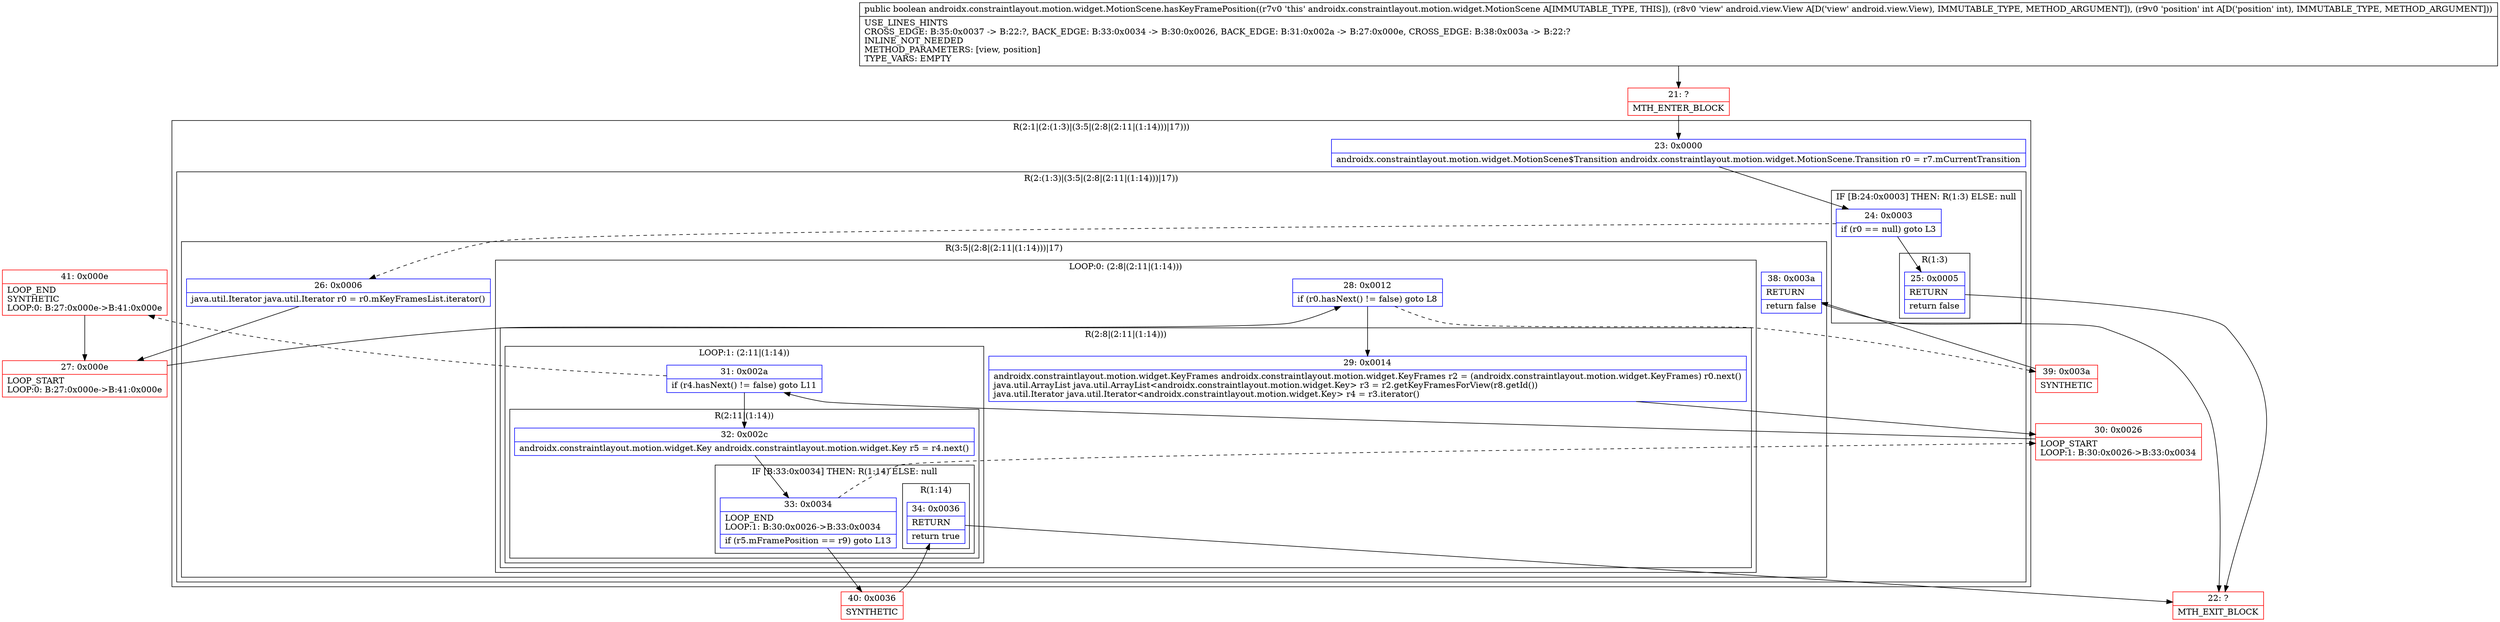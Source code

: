digraph "CFG forandroidx.constraintlayout.motion.widget.MotionScene.hasKeyFramePosition(Landroid\/view\/View;I)Z" {
subgraph cluster_Region_443897634 {
label = "R(2:1|(2:(1:3)|(3:5|(2:8|(2:11|(1:14)))|17)))";
node [shape=record,color=blue];
Node_23 [shape=record,label="{23\:\ 0x0000|androidx.constraintlayout.motion.widget.MotionScene$Transition androidx.constraintlayout.motion.widget.MotionScene.Transition r0 = r7.mCurrentTransition\l}"];
subgraph cluster_Region_1688403023 {
label = "R(2:(1:3)|(3:5|(2:8|(2:11|(1:14)))|17))";
node [shape=record,color=blue];
subgraph cluster_IfRegion_369170593 {
label = "IF [B:24:0x0003] THEN: R(1:3) ELSE: null";
node [shape=record,color=blue];
Node_24 [shape=record,label="{24\:\ 0x0003|if (r0 == null) goto L3\l}"];
subgraph cluster_Region_1137141642 {
label = "R(1:3)";
node [shape=record,color=blue];
Node_25 [shape=record,label="{25\:\ 0x0005|RETURN\l|return false\l}"];
}
}
subgraph cluster_Region_651815280 {
label = "R(3:5|(2:8|(2:11|(1:14)))|17)";
node [shape=record,color=blue];
Node_26 [shape=record,label="{26\:\ 0x0006|java.util.Iterator java.util.Iterator r0 = r0.mKeyFramesList.iterator()\l}"];
subgraph cluster_LoopRegion_2089312928 {
label = "LOOP:0: (2:8|(2:11|(1:14)))";
node [shape=record,color=blue];
Node_28 [shape=record,label="{28\:\ 0x0012|if (r0.hasNext() != false) goto L8\l}"];
subgraph cluster_Region_1291118164 {
label = "R(2:8|(2:11|(1:14)))";
node [shape=record,color=blue];
Node_29 [shape=record,label="{29\:\ 0x0014|androidx.constraintlayout.motion.widget.KeyFrames androidx.constraintlayout.motion.widget.KeyFrames r2 = (androidx.constraintlayout.motion.widget.KeyFrames) r0.next()\ljava.util.ArrayList java.util.ArrayList\<androidx.constraintlayout.motion.widget.Key\> r3 = r2.getKeyFramesForView(r8.getId())\ljava.util.Iterator java.util.Iterator\<androidx.constraintlayout.motion.widget.Key\> r4 = r3.iterator()\l}"];
subgraph cluster_LoopRegion_1387146107 {
label = "LOOP:1: (2:11|(1:14))";
node [shape=record,color=blue];
Node_31 [shape=record,label="{31\:\ 0x002a|if (r4.hasNext() != false) goto L11\l}"];
subgraph cluster_Region_1003870775 {
label = "R(2:11|(1:14))";
node [shape=record,color=blue];
Node_32 [shape=record,label="{32\:\ 0x002c|androidx.constraintlayout.motion.widget.Key androidx.constraintlayout.motion.widget.Key r5 = r4.next()\l}"];
subgraph cluster_IfRegion_74920591 {
label = "IF [B:33:0x0034] THEN: R(1:14) ELSE: null";
node [shape=record,color=blue];
Node_33 [shape=record,label="{33\:\ 0x0034|LOOP_END\lLOOP:1: B:30:0x0026\-\>B:33:0x0034\l|if (r5.mFramePosition == r9) goto L13\l}"];
subgraph cluster_Region_845612711 {
label = "R(1:14)";
node [shape=record,color=blue];
Node_34 [shape=record,label="{34\:\ 0x0036|RETURN\l|return true\l}"];
}
}
}
}
}
}
Node_38 [shape=record,label="{38\:\ 0x003a|RETURN\l|return false\l}"];
}
}
}
Node_21 [shape=record,color=red,label="{21\:\ ?|MTH_ENTER_BLOCK\l}"];
Node_22 [shape=record,color=red,label="{22\:\ ?|MTH_EXIT_BLOCK\l}"];
Node_27 [shape=record,color=red,label="{27\:\ 0x000e|LOOP_START\lLOOP:0: B:27:0x000e\-\>B:41:0x000e\l}"];
Node_30 [shape=record,color=red,label="{30\:\ 0x0026|LOOP_START\lLOOP:1: B:30:0x0026\-\>B:33:0x0034\l}"];
Node_40 [shape=record,color=red,label="{40\:\ 0x0036|SYNTHETIC\l}"];
Node_41 [shape=record,color=red,label="{41\:\ 0x000e|LOOP_END\lSYNTHETIC\lLOOP:0: B:27:0x000e\-\>B:41:0x000e\l}"];
Node_39 [shape=record,color=red,label="{39\:\ 0x003a|SYNTHETIC\l}"];
MethodNode[shape=record,label="{public boolean androidx.constraintlayout.motion.widget.MotionScene.hasKeyFramePosition((r7v0 'this' androidx.constraintlayout.motion.widget.MotionScene A[IMMUTABLE_TYPE, THIS]), (r8v0 'view' android.view.View A[D('view' android.view.View), IMMUTABLE_TYPE, METHOD_ARGUMENT]), (r9v0 'position' int A[D('position' int), IMMUTABLE_TYPE, METHOD_ARGUMENT]))  | USE_LINES_HINTS\lCROSS_EDGE: B:35:0x0037 \-\> B:22:?, BACK_EDGE: B:33:0x0034 \-\> B:30:0x0026, BACK_EDGE: B:31:0x002a \-\> B:27:0x000e, CROSS_EDGE: B:38:0x003a \-\> B:22:?\lINLINE_NOT_NEEDED\lMETHOD_PARAMETERS: [view, position]\lTYPE_VARS: EMPTY\l}"];
MethodNode -> Node_21;Node_23 -> Node_24;
Node_24 -> Node_25;
Node_24 -> Node_26[style=dashed];
Node_25 -> Node_22;
Node_26 -> Node_27;
Node_28 -> Node_29;
Node_28 -> Node_39[style=dashed];
Node_29 -> Node_30;
Node_31 -> Node_32;
Node_31 -> Node_41[style=dashed];
Node_32 -> Node_33;
Node_33 -> Node_30[style=dashed];
Node_33 -> Node_40;
Node_34 -> Node_22;
Node_38 -> Node_22;
Node_21 -> Node_23;
Node_27 -> Node_28;
Node_30 -> Node_31;
Node_40 -> Node_34;
Node_41 -> Node_27;
Node_39 -> Node_38;
}

